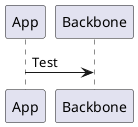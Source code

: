 !includeurl  https://raw.githubusercontent.com/nmshd/nmshd.github.io/main/diagrams/styles.iuml

@startuml Test

participant "App" as app
participant "Backbone" as backbone

app -> backbone: Test

@enduml
